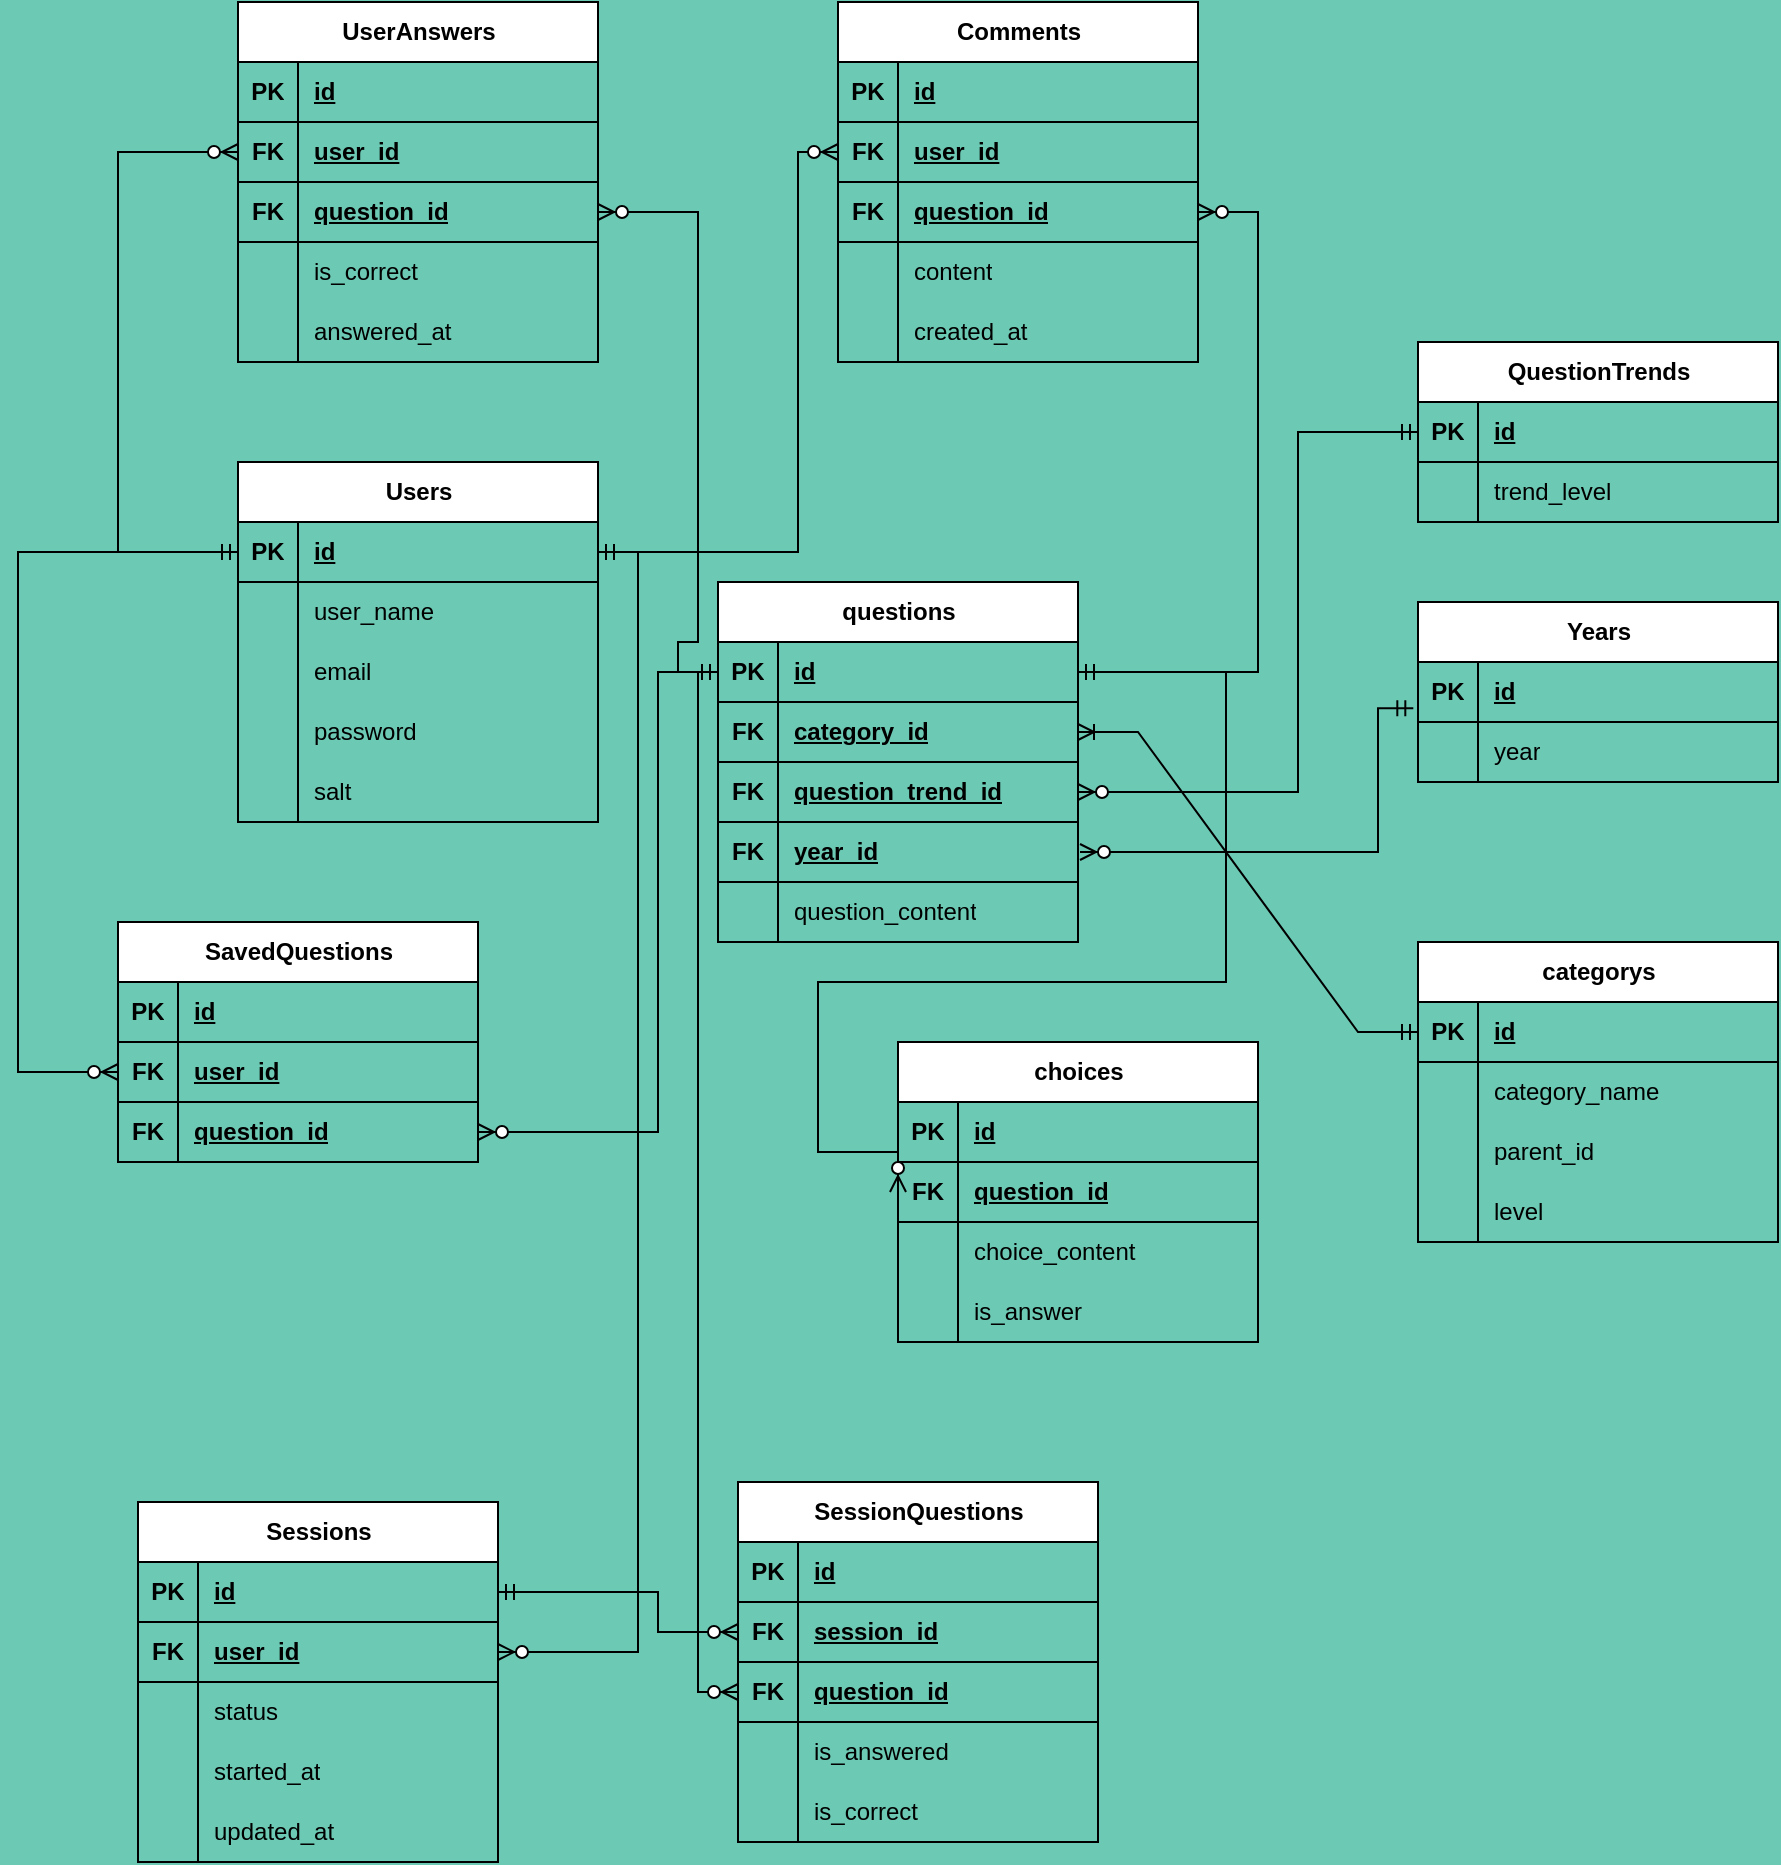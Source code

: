 <mxfile version="23.1.8" type="github">
  <diagram name="ページ1" id="_fQ1Ofpoiky4s86uEebD">
    <mxGraphModel dx="2417" dy="2179" grid="0" gridSize="10" guides="1" tooltips="1" connect="1" arrows="1" fold="1" page="1" pageScale="1" pageWidth="827" pageHeight="1169" background="#6CC9B4" math="0" shadow="0">
      <root>
        <mxCell id="0" />
        <mxCell id="1" parent="0" />
        <mxCell id="2i0jD21uUAfXRoLT11c_-42" value="Users" style="shape=table;startSize=30;container=1;collapsible=1;childLayout=tableLayout;fixedRows=1;rowLines=0;fontStyle=1;align=center;resizeLast=1;html=1;" parent="1" vertex="1">
          <mxGeometry x="-80" y="-200" width="180" height="180" as="geometry" />
        </mxCell>
        <mxCell id="2i0jD21uUAfXRoLT11c_-43" value="" style="shape=tableRow;horizontal=0;startSize=0;swimlaneHead=0;swimlaneBody=0;fillColor=none;collapsible=0;dropTarget=0;points=[[0,0.5],[1,0.5]];portConstraint=eastwest;top=0;left=0;right=0;bottom=1;" parent="2i0jD21uUAfXRoLT11c_-42" vertex="1">
          <mxGeometry y="30" width="180" height="30" as="geometry" />
        </mxCell>
        <mxCell id="2i0jD21uUAfXRoLT11c_-44" value="PK" style="shape=partialRectangle;connectable=0;fillColor=none;top=0;left=0;bottom=0;right=0;fontStyle=1;overflow=hidden;whiteSpace=wrap;html=1;" parent="2i0jD21uUAfXRoLT11c_-43" vertex="1">
          <mxGeometry width="30" height="30" as="geometry">
            <mxRectangle width="30" height="30" as="alternateBounds" />
          </mxGeometry>
        </mxCell>
        <mxCell id="2i0jD21uUAfXRoLT11c_-45" value="id" style="shape=partialRectangle;connectable=0;fillColor=none;top=0;left=0;bottom=0;right=0;align=left;spacingLeft=6;fontStyle=5;overflow=hidden;whiteSpace=wrap;html=1;" parent="2i0jD21uUAfXRoLT11c_-43" vertex="1">
          <mxGeometry x="30" width="150" height="30" as="geometry">
            <mxRectangle width="150" height="30" as="alternateBounds" />
          </mxGeometry>
        </mxCell>
        <mxCell id="2i0jD21uUAfXRoLT11c_-46" value="" style="shape=tableRow;horizontal=0;startSize=0;swimlaneHead=0;swimlaneBody=0;fillColor=none;collapsible=0;dropTarget=0;points=[[0,0.5],[1,0.5]];portConstraint=eastwest;top=0;left=0;right=0;bottom=0;" parent="2i0jD21uUAfXRoLT11c_-42" vertex="1">
          <mxGeometry y="60" width="180" height="30" as="geometry" />
        </mxCell>
        <mxCell id="2i0jD21uUAfXRoLT11c_-47" value="" style="shape=partialRectangle;connectable=0;fillColor=none;top=0;left=0;bottom=0;right=0;editable=1;overflow=hidden;whiteSpace=wrap;html=1;" parent="2i0jD21uUAfXRoLT11c_-46" vertex="1">
          <mxGeometry width="30" height="30" as="geometry">
            <mxRectangle width="30" height="30" as="alternateBounds" />
          </mxGeometry>
        </mxCell>
        <mxCell id="2i0jD21uUAfXRoLT11c_-48" value="user_name" style="shape=partialRectangle;connectable=0;fillColor=none;top=0;left=0;bottom=0;right=0;align=left;spacingLeft=6;overflow=hidden;whiteSpace=wrap;html=1;" parent="2i0jD21uUAfXRoLT11c_-46" vertex="1">
          <mxGeometry x="30" width="150" height="30" as="geometry">
            <mxRectangle width="150" height="30" as="alternateBounds" />
          </mxGeometry>
        </mxCell>
        <mxCell id="2i0jD21uUAfXRoLT11c_-49" value="" style="shape=tableRow;horizontal=0;startSize=0;swimlaneHead=0;swimlaneBody=0;fillColor=none;collapsible=0;dropTarget=0;points=[[0,0.5],[1,0.5]];portConstraint=eastwest;top=0;left=0;right=0;bottom=0;" parent="2i0jD21uUAfXRoLT11c_-42" vertex="1">
          <mxGeometry y="90" width="180" height="30" as="geometry" />
        </mxCell>
        <mxCell id="2i0jD21uUAfXRoLT11c_-50" value="" style="shape=partialRectangle;connectable=0;fillColor=none;top=0;left=0;bottom=0;right=0;editable=1;overflow=hidden;whiteSpace=wrap;html=1;" parent="2i0jD21uUAfXRoLT11c_-49" vertex="1">
          <mxGeometry width="30" height="30" as="geometry">
            <mxRectangle width="30" height="30" as="alternateBounds" />
          </mxGeometry>
        </mxCell>
        <mxCell id="2i0jD21uUAfXRoLT11c_-51" value="email" style="shape=partialRectangle;connectable=0;fillColor=none;top=0;left=0;bottom=0;right=0;align=left;spacingLeft=6;overflow=hidden;whiteSpace=wrap;html=1;" parent="2i0jD21uUAfXRoLT11c_-49" vertex="1">
          <mxGeometry x="30" width="150" height="30" as="geometry">
            <mxRectangle width="150" height="30" as="alternateBounds" />
          </mxGeometry>
        </mxCell>
        <mxCell id="2i0jD21uUAfXRoLT11c_-52" value="" style="shape=tableRow;horizontal=0;startSize=0;swimlaneHead=0;swimlaneBody=0;fillColor=none;collapsible=0;dropTarget=0;points=[[0,0.5],[1,0.5]];portConstraint=eastwest;top=0;left=0;right=0;bottom=0;" parent="2i0jD21uUAfXRoLT11c_-42" vertex="1">
          <mxGeometry y="120" width="180" height="30" as="geometry" />
        </mxCell>
        <mxCell id="2i0jD21uUAfXRoLT11c_-53" value="" style="shape=partialRectangle;connectable=0;fillColor=none;top=0;left=0;bottom=0;right=0;editable=1;overflow=hidden;whiteSpace=wrap;html=1;" parent="2i0jD21uUAfXRoLT11c_-52" vertex="1">
          <mxGeometry width="30" height="30" as="geometry">
            <mxRectangle width="30" height="30" as="alternateBounds" />
          </mxGeometry>
        </mxCell>
        <mxCell id="2i0jD21uUAfXRoLT11c_-54" value="password" style="shape=partialRectangle;connectable=0;fillColor=none;top=0;left=0;bottom=0;right=0;align=left;spacingLeft=6;overflow=hidden;whiteSpace=wrap;html=1;" parent="2i0jD21uUAfXRoLT11c_-52" vertex="1">
          <mxGeometry x="30" width="150" height="30" as="geometry">
            <mxRectangle width="150" height="30" as="alternateBounds" />
          </mxGeometry>
        </mxCell>
        <mxCell id="2i0jD21uUAfXRoLT11c_-55" value="" style="shape=tableRow;horizontal=0;startSize=0;swimlaneHead=0;swimlaneBody=0;fillColor=none;collapsible=0;dropTarget=0;points=[[0,0.5],[1,0.5]];portConstraint=eastwest;top=0;left=0;right=0;bottom=0;" parent="2i0jD21uUAfXRoLT11c_-42" vertex="1">
          <mxGeometry y="150" width="180" height="30" as="geometry" />
        </mxCell>
        <mxCell id="2i0jD21uUAfXRoLT11c_-56" value="" style="shape=partialRectangle;connectable=0;fillColor=none;top=0;left=0;bottom=0;right=0;editable=1;overflow=hidden;whiteSpace=wrap;html=1;" parent="2i0jD21uUAfXRoLT11c_-55" vertex="1">
          <mxGeometry width="30" height="30" as="geometry">
            <mxRectangle width="30" height="30" as="alternateBounds" />
          </mxGeometry>
        </mxCell>
        <mxCell id="2i0jD21uUAfXRoLT11c_-57" value="salt" style="shape=partialRectangle;connectable=0;fillColor=none;top=0;left=0;bottom=0;right=0;align=left;spacingLeft=6;overflow=hidden;whiteSpace=wrap;html=1;" parent="2i0jD21uUAfXRoLT11c_-55" vertex="1">
          <mxGeometry x="30" width="150" height="30" as="geometry">
            <mxRectangle width="150" height="30" as="alternateBounds" />
          </mxGeometry>
        </mxCell>
        <mxCell id="2i0jD21uUAfXRoLT11c_-58" value="questions" style="shape=table;startSize=30;container=1;collapsible=1;childLayout=tableLayout;fixedRows=1;rowLines=0;fontStyle=1;align=center;resizeLast=1;html=1;" parent="1" vertex="1">
          <mxGeometry x="160" y="-140" width="180" height="180" as="geometry">
            <mxRectangle x="190" y="-130" width="100" height="30" as="alternateBounds" />
          </mxGeometry>
        </mxCell>
        <mxCell id="2i0jD21uUAfXRoLT11c_-59" value="" style="shape=tableRow;horizontal=0;startSize=0;swimlaneHead=0;swimlaneBody=0;fillColor=none;collapsible=0;dropTarget=0;points=[[0,0.5],[1,0.5]];portConstraint=eastwest;top=0;left=0;right=0;bottom=1;" parent="2i0jD21uUAfXRoLT11c_-58" vertex="1">
          <mxGeometry y="30" width="180" height="30" as="geometry" />
        </mxCell>
        <mxCell id="2i0jD21uUAfXRoLT11c_-60" value="PK" style="shape=partialRectangle;connectable=0;fillColor=none;top=0;left=0;bottom=0;right=0;fontStyle=1;overflow=hidden;whiteSpace=wrap;html=1;" parent="2i0jD21uUAfXRoLT11c_-59" vertex="1">
          <mxGeometry width="30" height="30" as="geometry">
            <mxRectangle width="30" height="30" as="alternateBounds" />
          </mxGeometry>
        </mxCell>
        <mxCell id="2i0jD21uUAfXRoLT11c_-61" value="id" style="shape=partialRectangle;connectable=0;fillColor=none;top=0;left=0;bottom=0;right=0;align=left;spacingLeft=6;fontStyle=5;overflow=hidden;whiteSpace=wrap;html=1;" parent="2i0jD21uUAfXRoLT11c_-59" vertex="1">
          <mxGeometry x="30" width="150" height="30" as="geometry">
            <mxRectangle width="150" height="30" as="alternateBounds" />
          </mxGeometry>
        </mxCell>
        <mxCell id="2i0jD21uUAfXRoLT11c_-71" value="" style="shape=tableRow;horizontal=0;startSize=0;swimlaneHead=0;swimlaneBody=0;fillColor=none;collapsible=0;dropTarget=0;points=[[0,0.5],[1,0.5]];portConstraint=eastwest;top=0;left=0;right=0;bottom=1;" parent="2i0jD21uUAfXRoLT11c_-58" vertex="1">
          <mxGeometry y="60" width="180" height="30" as="geometry" />
        </mxCell>
        <mxCell id="2i0jD21uUAfXRoLT11c_-72" value="FK" style="shape=partialRectangle;connectable=0;fillColor=none;top=0;left=0;bottom=0;right=0;fontStyle=1;overflow=hidden;whiteSpace=wrap;html=1;" parent="2i0jD21uUAfXRoLT11c_-71" vertex="1">
          <mxGeometry width="30" height="30" as="geometry">
            <mxRectangle width="30" height="30" as="alternateBounds" />
          </mxGeometry>
        </mxCell>
        <mxCell id="2i0jD21uUAfXRoLT11c_-73" value="category_id" style="shape=partialRectangle;connectable=0;fillColor=none;top=0;left=0;bottom=0;right=0;align=left;spacingLeft=6;fontStyle=5;overflow=hidden;whiteSpace=wrap;html=1;" parent="2i0jD21uUAfXRoLT11c_-71" vertex="1">
          <mxGeometry x="30" width="150" height="30" as="geometry">
            <mxRectangle width="150" height="30" as="alternateBounds" />
          </mxGeometry>
        </mxCell>
        <mxCell id="2i0jD21uUAfXRoLT11c_-238" value="" style="shape=tableRow;horizontal=0;startSize=0;swimlaneHead=0;swimlaneBody=0;fillColor=none;collapsible=0;dropTarget=0;points=[[0,0.5],[1,0.5]];portConstraint=eastwest;top=0;left=0;right=0;bottom=1;" parent="2i0jD21uUAfXRoLT11c_-58" vertex="1">
          <mxGeometry y="90" width="180" height="30" as="geometry" />
        </mxCell>
        <mxCell id="2i0jD21uUAfXRoLT11c_-239" value="FK" style="shape=partialRectangle;connectable=0;fillColor=none;top=0;left=0;bottom=0;right=0;fontStyle=1;overflow=hidden;whiteSpace=wrap;html=1;" parent="2i0jD21uUAfXRoLT11c_-238" vertex="1">
          <mxGeometry width="30" height="30" as="geometry">
            <mxRectangle width="30" height="30" as="alternateBounds" />
          </mxGeometry>
        </mxCell>
        <mxCell id="2i0jD21uUAfXRoLT11c_-240" value="question_trend_id" style="shape=partialRectangle;connectable=0;fillColor=none;top=0;left=0;bottom=0;right=0;align=left;spacingLeft=6;fontStyle=5;overflow=hidden;whiteSpace=wrap;html=1;" parent="2i0jD21uUAfXRoLT11c_-238" vertex="1">
          <mxGeometry x="30" width="150" height="30" as="geometry">
            <mxRectangle width="150" height="30" as="alternateBounds" />
          </mxGeometry>
        </mxCell>
        <mxCell id="2i0jD21uUAfXRoLT11c_-248" value="" style="shape=tableRow;horizontal=0;startSize=0;swimlaneHead=0;swimlaneBody=0;fillColor=none;collapsible=0;dropTarget=0;points=[[0,0.5],[1,0.5]];portConstraint=eastwest;top=0;left=0;right=0;bottom=1;" parent="2i0jD21uUAfXRoLT11c_-58" vertex="1">
          <mxGeometry y="120" width="180" height="30" as="geometry" />
        </mxCell>
        <mxCell id="2i0jD21uUAfXRoLT11c_-249" value="FK" style="shape=partialRectangle;connectable=0;fillColor=none;top=0;left=0;bottom=0;right=0;fontStyle=1;overflow=hidden;whiteSpace=wrap;html=1;" parent="2i0jD21uUAfXRoLT11c_-248" vertex="1">
          <mxGeometry width="30" height="30" as="geometry">
            <mxRectangle width="30" height="30" as="alternateBounds" />
          </mxGeometry>
        </mxCell>
        <mxCell id="2i0jD21uUAfXRoLT11c_-250" value="year_id" style="shape=partialRectangle;connectable=0;fillColor=none;top=0;left=0;bottom=0;right=0;align=left;spacingLeft=6;fontStyle=5;overflow=hidden;whiteSpace=wrap;html=1;" parent="2i0jD21uUAfXRoLT11c_-248" vertex="1">
          <mxGeometry x="30" width="150" height="30" as="geometry">
            <mxRectangle width="150" height="30" as="alternateBounds" />
          </mxGeometry>
        </mxCell>
        <mxCell id="2i0jD21uUAfXRoLT11c_-62" value="" style="shape=tableRow;horizontal=0;startSize=0;swimlaneHead=0;swimlaneBody=0;fillColor=none;collapsible=0;dropTarget=0;points=[[0,0.5],[1,0.5]];portConstraint=eastwest;top=0;left=0;right=0;bottom=0;" parent="2i0jD21uUAfXRoLT11c_-58" vertex="1">
          <mxGeometry y="150" width="180" height="30" as="geometry" />
        </mxCell>
        <mxCell id="2i0jD21uUAfXRoLT11c_-63" value="" style="shape=partialRectangle;connectable=0;fillColor=none;top=0;left=0;bottom=0;right=0;editable=1;overflow=hidden;whiteSpace=wrap;html=1;" parent="2i0jD21uUAfXRoLT11c_-62" vertex="1">
          <mxGeometry width="30" height="30" as="geometry">
            <mxRectangle width="30" height="30" as="alternateBounds" />
          </mxGeometry>
        </mxCell>
        <mxCell id="2i0jD21uUAfXRoLT11c_-64" value="question_content" style="shape=partialRectangle;connectable=0;fillColor=none;top=0;left=0;bottom=0;right=0;align=left;spacingLeft=6;overflow=hidden;whiteSpace=wrap;html=1;" parent="2i0jD21uUAfXRoLT11c_-62" vertex="1">
          <mxGeometry x="30" width="150" height="30" as="geometry">
            <mxRectangle width="150" height="30" as="alternateBounds" />
          </mxGeometry>
        </mxCell>
        <mxCell id="2i0jD21uUAfXRoLT11c_-103" value="choices" style="shape=table;startSize=30;container=1;collapsible=1;childLayout=tableLayout;fixedRows=1;rowLines=0;fontStyle=1;align=center;resizeLast=1;html=1;" parent="1" vertex="1">
          <mxGeometry x="250" y="90" width="180" height="150" as="geometry">
            <mxRectangle x="190" y="-130" width="100" height="30" as="alternateBounds" />
          </mxGeometry>
        </mxCell>
        <mxCell id="2i0jD21uUAfXRoLT11c_-104" value="" style="shape=tableRow;horizontal=0;startSize=0;swimlaneHead=0;swimlaneBody=0;fillColor=none;collapsible=0;dropTarget=0;points=[[0,0.5],[1,0.5]];portConstraint=eastwest;top=0;left=0;right=0;bottom=1;" parent="2i0jD21uUAfXRoLT11c_-103" vertex="1">
          <mxGeometry y="30" width="180" height="30" as="geometry" />
        </mxCell>
        <mxCell id="2i0jD21uUAfXRoLT11c_-105" value="PK" style="shape=partialRectangle;connectable=0;fillColor=none;top=0;left=0;bottom=0;right=0;fontStyle=1;overflow=hidden;whiteSpace=wrap;html=1;" parent="2i0jD21uUAfXRoLT11c_-104" vertex="1">
          <mxGeometry width="30" height="30" as="geometry">
            <mxRectangle width="30" height="30" as="alternateBounds" />
          </mxGeometry>
        </mxCell>
        <mxCell id="2i0jD21uUAfXRoLT11c_-106" value="id" style="shape=partialRectangle;connectable=0;fillColor=none;top=0;left=0;bottom=0;right=0;align=left;spacingLeft=6;fontStyle=5;overflow=hidden;whiteSpace=wrap;html=1;" parent="2i0jD21uUAfXRoLT11c_-104" vertex="1">
          <mxGeometry x="30" width="150" height="30" as="geometry">
            <mxRectangle width="150" height="30" as="alternateBounds" />
          </mxGeometry>
        </mxCell>
        <mxCell id="2i0jD21uUAfXRoLT11c_-107" value="" style="shape=tableRow;horizontal=0;startSize=0;swimlaneHead=0;swimlaneBody=0;fillColor=none;collapsible=0;dropTarget=0;points=[[0,0.5],[1,0.5]];portConstraint=eastwest;top=0;left=0;right=0;bottom=1;" parent="2i0jD21uUAfXRoLT11c_-103" vertex="1">
          <mxGeometry y="60" width="180" height="30" as="geometry" />
        </mxCell>
        <mxCell id="2i0jD21uUAfXRoLT11c_-108" value="FK" style="shape=partialRectangle;connectable=0;fillColor=none;top=0;left=0;bottom=0;right=0;fontStyle=1;overflow=hidden;whiteSpace=wrap;html=1;" parent="2i0jD21uUAfXRoLT11c_-107" vertex="1">
          <mxGeometry width="30" height="30" as="geometry">
            <mxRectangle width="30" height="30" as="alternateBounds" />
          </mxGeometry>
        </mxCell>
        <mxCell id="2i0jD21uUAfXRoLT11c_-109" value="question_id" style="shape=partialRectangle;connectable=0;fillColor=none;top=0;left=0;bottom=0;right=0;align=left;spacingLeft=6;fontStyle=5;overflow=hidden;whiteSpace=wrap;html=1;" parent="2i0jD21uUAfXRoLT11c_-107" vertex="1">
          <mxGeometry x="30" width="150" height="30" as="geometry">
            <mxRectangle width="150" height="30" as="alternateBounds" />
          </mxGeometry>
        </mxCell>
        <mxCell id="2i0jD21uUAfXRoLT11c_-110" value="" style="shape=tableRow;horizontal=0;startSize=0;swimlaneHead=0;swimlaneBody=0;fillColor=none;collapsible=0;dropTarget=0;points=[[0,0.5],[1,0.5]];portConstraint=eastwest;top=0;left=0;right=0;bottom=0;" parent="2i0jD21uUAfXRoLT11c_-103" vertex="1">
          <mxGeometry y="90" width="180" height="30" as="geometry" />
        </mxCell>
        <mxCell id="2i0jD21uUAfXRoLT11c_-111" value="" style="shape=partialRectangle;connectable=0;fillColor=none;top=0;left=0;bottom=0;right=0;editable=1;overflow=hidden;whiteSpace=wrap;html=1;" parent="2i0jD21uUAfXRoLT11c_-110" vertex="1">
          <mxGeometry width="30" height="30" as="geometry">
            <mxRectangle width="30" height="30" as="alternateBounds" />
          </mxGeometry>
        </mxCell>
        <mxCell id="2i0jD21uUAfXRoLT11c_-112" value="choice_content" style="shape=partialRectangle;connectable=0;fillColor=none;top=0;left=0;bottom=0;right=0;align=left;spacingLeft=6;overflow=hidden;whiteSpace=wrap;html=1;" parent="2i0jD21uUAfXRoLT11c_-110" vertex="1">
          <mxGeometry x="30" width="150" height="30" as="geometry">
            <mxRectangle width="150" height="30" as="alternateBounds" />
          </mxGeometry>
        </mxCell>
        <mxCell id="2i0jD21uUAfXRoLT11c_-113" value="" style="shape=tableRow;horizontal=0;startSize=0;swimlaneHead=0;swimlaneBody=0;fillColor=none;collapsible=0;dropTarget=0;points=[[0,0.5],[1,0.5]];portConstraint=eastwest;top=0;left=0;right=0;bottom=0;" parent="2i0jD21uUAfXRoLT11c_-103" vertex="1">
          <mxGeometry y="120" width="180" height="30" as="geometry" />
        </mxCell>
        <mxCell id="2i0jD21uUAfXRoLT11c_-114" value="" style="shape=partialRectangle;connectable=0;fillColor=none;top=0;left=0;bottom=0;right=0;editable=1;overflow=hidden;whiteSpace=wrap;html=1;" parent="2i0jD21uUAfXRoLT11c_-113" vertex="1">
          <mxGeometry width="30" height="30" as="geometry">
            <mxRectangle width="30" height="30" as="alternateBounds" />
          </mxGeometry>
        </mxCell>
        <mxCell id="2i0jD21uUAfXRoLT11c_-115" value="is_answer" style="shape=partialRectangle;connectable=0;fillColor=none;top=0;left=0;bottom=0;right=0;align=left;spacingLeft=6;overflow=hidden;whiteSpace=wrap;html=1;" parent="2i0jD21uUAfXRoLT11c_-113" vertex="1">
          <mxGeometry x="30" width="150" height="30" as="geometry">
            <mxRectangle width="150" height="30" as="alternateBounds" />
          </mxGeometry>
        </mxCell>
        <mxCell id="2i0jD21uUAfXRoLT11c_-116" value="categorys" style="shape=table;startSize=30;container=1;collapsible=1;childLayout=tableLayout;fixedRows=1;rowLines=0;fontStyle=1;align=center;resizeLast=1;html=1;" parent="1" vertex="1">
          <mxGeometry x="510" y="40" width="180" height="150" as="geometry" />
        </mxCell>
        <mxCell id="2i0jD21uUAfXRoLT11c_-117" value="" style="shape=tableRow;horizontal=0;startSize=0;swimlaneHead=0;swimlaneBody=0;fillColor=none;collapsible=0;dropTarget=0;points=[[0,0.5],[1,0.5]];portConstraint=eastwest;top=0;left=0;right=0;bottom=1;" parent="2i0jD21uUAfXRoLT11c_-116" vertex="1">
          <mxGeometry y="30" width="180" height="30" as="geometry" />
        </mxCell>
        <mxCell id="2i0jD21uUAfXRoLT11c_-118" value="PK" style="shape=partialRectangle;connectable=0;fillColor=none;top=0;left=0;bottom=0;right=0;fontStyle=1;overflow=hidden;whiteSpace=wrap;html=1;" parent="2i0jD21uUAfXRoLT11c_-117" vertex="1">
          <mxGeometry width="30" height="30" as="geometry">
            <mxRectangle width="30" height="30" as="alternateBounds" />
          </mxGeometry>
        </mxCell>
        <mxCell id="2i0jD21uUAfXRoLT11c_-119" value="id" style="shape=partialRectangle;connectable=0;fillColor=none;top=0;left=0;bottom=0;right=0;align=left;spacingLeft=6;fontStyle=5;overflow=hidden;whiteSpace=wrap;html=1;" parent="2i0jD21uUAfXRoLT11c_-117" vertex="1">
          <mxGeometry x="30" width="150" height="30" as="geometry">
            <mxRectangle width="150" height="30" as="alternateBounds" />
          </mxGeometry>
        </mxCell>
        <mxCell id="2i0jD21uUAfXRoLT11c_-120" value="" style="shape=tableRow;horizontal=0;startSize=0;swimlaneHead=0;swimlaneBody=0;fillColor=none;collapsible=0;dropTarget=0;points=[[0,0.5],[1,0.5]];portConstraint=eastwest;top=0;left=0;right=0;bottom=0;" parent="2i0jD21uUAfXRoLT11c_-116" vertex="1">
          <mxGeometry y="60" width="180" height="30" as="geometry" />
        </mxCell>
        <mxCell id="2i0jD21uUAfXRoLT11c_-121" value="" style="shape=partialRectangle;connectable=0;fillColor=none;top=0;left=0;bottom=0;right=0;editable=1;overflow=hidden;whiteSpace=wrap;html=1;" parent="2i0jD21uUAfXRoLT11c_-120" vertex="1">
          <mxGeometry width="30" height="30" as="geometry">
            <mxRectangle width="30" height="30" as="alternateBounds" />
          </mxGeometry>
        </mxCell>
        <mxCell id="2i0jD21uUAfXRoLT11c_-122" value="category_name" style="shape=partialRectangle;connectable=0;fillColor=none;top=0;left=0;bottom=0;right=0;align=left;spacingLeft=6;overflow=hidden;whiteSpace=wrap;html=1;" parent="2i0jD21uUAfXRoLT11c_-120" vertex="1">
          <mxGeometry x="30" width="150" height="30" as="geometry">
            <mxRectangle width="150" height="30" as="alternateBounds" />
          </mxGeometry>
        </mxCell>
        <mxCell id="2i0jD21uUAfXRoLT11c_-123" value="" style="shape=tableRow;horizontal=0;startSize=0;swimlaneHead=0;swimlaneBody=0;fillColor=none;collapsible=0;dropTarget=0;points=[[0,0.5],[1,0.5]];portConstraint=eastwest;top=0;left=0;right=0;bottom=0;" parent="2i0jD21uUAfXRoLT11c_-116" vertex="1">
          <mxGeometry y="90" width="180" height="30" as="geometry" />
        </mxCell>
        <mxCell id="2i0jD21uUAfXRoLT11c_-124" value="" style="shape=partialRectangle;connectable=0;fillColor=none;top=0;left=0;bottom=0;right=0;editable=1;overflow=hidden;whiteSpace=wrap;html=1;" parent="2i0jD21uUAfXRoLT11c_-123" vertex="1">
          <mxGeometry width="30" height="30" as="geometry">
            <mxRectangle width="30" height="30" as="alternateBounds" />
          </mxGeometry>
        </mxCell>
        <mxCell id="2i0jD21uUAfXRoLT11c_-125" value="parent_id" style="shape=partialRectangle;connectable=0;fillColor=none;top=0;left=0;bottom=0;right=0;align=left;spacingLeft=6;overflow=hidden;whiteSpace=wrap;html=1;" parent="2i0jD21uUAfXRoLT11c_-123" vertex="1">
          <mxGeometry x="30" width="150" height="30" as="geometry">
            <mxRectangle width="150" height="30" as="alternateBounds" />
          </mxGeometry>
        </mxCell>
        <mxCell id="2i0jD21uUAfXRoLT11c_-126" value="" style="shape=tableRow;horizontal=0;startSize=0;swimlaneHead=0;swimlaneBody=0;fillColor=none;collapsible=0;dropTarget=0;points=[[0,0.5],[1,0.5]];portConstraint=eastwest;top=0;left=0;right=0;bottom=0;" parent="2i0jD21uUAfXRoLT11c_-116" vertex="1">
          <mxGeometry y="120" width="180" height="30" as="geometry" />
        </mxCell>
        <mxCell id="2i0jD21uUAfXRoLT11c_-127" value="" style="shape=partialRectangle;connectable=0;fillColor=none;top=0;left=0;bottom=0;right=0;editable=1;overflow=hidden;whiteSpace=wrap;html=1;" parent="2i0jD21uUAfXRoLT11c_-126" vertex="1">
          <mxGeometry width="30" height="30" as="geometry">
            <mxRectangle width="30" height="30" as="alternateBounds" />
          </mxGeometry>
        </mxCell>
        <mxCell id="2i0jD21uUAfXRoLT11c_-128" value="level" style="shape=partialRectangle;connectable=0;fillColor=none;top=0;left=0;bottom=0;right=0;align=left;spacingLeft=6;overflow=hidden;whiteSpace=wrap;html=1;" parent="2i0jD21uUAfXRoLT11c_-126" vertex="1">
          <mxGeometry x="30" width="150" height="30" as="geometry">
            <mxRectangle width="150" height="30" as="alternateBounds" />
          </mxGeometry>
        </mxCell>
        <mxCell id="2i0jD21uUAfXRoLT11c_-132" value="UserAnswers" style="shape=table;startSize=30;container=1;collapsible=1;childLayout=tableLayout;fixedRows=1;rowLines=0;fontStyle=1;align=center;resizeLast=1;html=1;" parent="1" vertex="1">
          <mxGeometry x="-80" y="-430" width="180" height="180" as="geometry">
            <mxRectangle x="190" y="-130" width="100" height="30" as="alternateBounds" />
          </mxGeometry>
        </mxCell>
        <mxCell id="2i0jD21uUAfXRoLT11c_-133" value="" style="shape=tableRow;horizontal=0;startSize=0;swimlaneHead=0;swimlaneBody=0;fillColor=none;collapsible=0;dropTarget=0;points=[[0,0.5],[1,0.5]];portConstraint=eastwest;top=0;left=0;right=0;bottom=1;" parent="2i0jD21uUAfXRoLT11c_-132" vertex="1">
          <mxGeometry y="30" width="180" height="30" as="geometry" />
        </mxCell>
        <mxCell id="2i0jD21uUAfXRoLT11c_-134" value="PK" style="shape=partialRectangle;connectable=0;fillColor=none;top=0;left=0;bottom=0;right=0;fontStyle=1;overflow=hidden;whiteSpace=wrap;html=1;" parent="2i0jD21uUAfXRoLT11c_-133" vertex="1">
          <mxGeometry width="30" height="30" as="geometry">
            <mxRectangle width="30" height="30" as="alternateBounds" />
          </mxGeometry>
        </mxCell>
        <mxCell id="2i0jD21uUAfXRoLT11c_-135" value="id" style="shape=partialRectangle;connectable=0;fillColor=none;top=0;left=0;bottom=0;right=0;align=left;spacingLeft=6;fontStyle=5;overflow=hidden;whiteSpace=wrap;html=1;" parent="2i0jD21uUAfXRoLT11c_-133" vertex="1">
          <mxGeometry x="30" width="150" height="30" as="geometry">
            <mxRectangle width="150" height="30" as="alternateBounds" />
          </mxGeometry>
        </mxCell>
        <mxCell id="2i0jD21uUAfXRoLT11c_-136" value="" style="shape=tableRow;horizontal=0;startSize=0;swimlaneHead=0;swimlaneBody=0;fillColor=none;collapsible=0;dropTarget=0;points=[[0,0.5],[1,0.5]];portConstraint=eastwest;top=0;left=0;right=0;bottom=1;" parent="2i0jD21uUAfXRoLT11c_-132" vertex="1">
          <mxGeometry y="60" width="180" height="30" as="geometry" />
        </mxCell>
        <mxCell id="2i0jD21uUAfXRoLT11c_-137" value="FK" style="shape=partialRectangle;connectable=0;fillColor=none;top=0;left=0;bottom=0;right=0;fontStyle=1;overflow=hidden;whiteSpace=wrap;html=1;" parent="2i0jD21uUAfXRoLT11c_-136" vertex="1">
          <mxGeometry width="30" height="30" as="geometry">
            <mxRectangle width="30" height="30" as="alternateBounds" />
          </mxGeometry>
        </mxCell>
        <mxCell id="2i0jD21uUAfXRoLT11c_-138" value="user_id" style="shape=partialRectangle;connectable=0;fillColor=none;top=0;left=0;bottom=0;right=0;align=left;spacingLeft=6;fontStyle=5;overflow=hidden;whiteSpace=wrap;html=1;" parent="2i0jD21uUAfXRoLT11c_-136" vertex="1">
          <mxGeometry x="30" width="150" height="30" as="geometry">
            <mxRectangle width="150" height="30" as="alternateBounds" />
          </mxGeometry>
        </mxCell>
        <mxCell id="2i0jD21uUAfXRoLT11c_-142" value="" style="shape=tableRow;horizontal=0;startSize=0;swimlaneHead=0;swimlaneBody=0;fillColor=none;collapsible=0;dropTarget=0;points=[[0,0.5],[1,0.5]];portConstraint=eastwest;top=0;left=0;right=0;bottom=1;" parent="2i0jD21uUAfXRoLT11c_-132" vertex="1">
          <mxGeometry y="90" width="180" height="30" as="geometry" />
        </mxCell>
        <mxCell id="2i0jD21uUAfXRoLT11c_-143" value="FK" style="shape=partialRectangle;connectable=0;fillColor=none;top=0;left=0;bottom=0;right=0;fontStyle=1;overflow=hidden;whiteSpace=wrap;html=1;" parent="2i0jD21uUAfXRoLT11c_-142" vertex="1">
          <mxGeometry width="30" height="30" as="geometry">
            <mxRectangle width="30" height="30" as="alternateBounds" />
          </mxGeometry>
        </mxCell>
        <mxCell id="2i0jD21uUAfXRoLT11c_-144" value="question_id" style="shape=partialRectangle;connectable=0;fillColor=none;top=0;left=0;bottom=0;right=0;align=left;spacingLeft=6;fontStyle=5;overflow=hidden;whiteSpace=wrap;html=1;" parent="2i0jD21uUAfXRoLT11c_-142" vertex="1">
          <mxGeometry x="30" width="150" height="30" as="geometry">
            <mxRectangle width="150" height="30" as="alternateBounds" />
          </mxGeometry>
        </mxCell>
        <mxCell id="2i0jD21uUAfXRoLT11c_-139" value="" style="shape=tableRow;horizontal=0;startSize=0;swimlaneHead=0;swimlaneBody=0;fillColor=none;collapsible=0;dropTarget=0;points=[[0,0.5],[1,0.5]];portConstraint=eastwest;top=0;left=0;right=0;bottom=0;" parent="2i0jD21uUAfXRoLT11c_-132" vertex="1">
          <mxGeometry y="120" width="180" height="30" as="geometry" />
        </mxCell>
        <mxCell id="2i0jD21uUAfXRoLT11c_-140" value="" style="shape=partialRectangle;connectable=0;fillColor=none;top=0;left=0;bottom=0;right=0;editable=1;overflow=hidden;whiteSpace=wrap;html=1;" parent="2i0jD21uUAfXRoLT11c_-139" vertex="1">
          <mxGeometry width="30" height="30" as="geometry">
            <mxRectangle width="30" height="30" as="alternateBounds" />
          </mxGeometry>
        </mxCell>
        <mxCell id="2i0jD21uUAfXRoLT11c_-141" value="is_correct" style="shape=partialRectangle;connectable=0;fillColor=none;top=0;left=0;bottom=0;right=0;align=left;spacingLeft=6;overflow=hidden;whiteSpace=wrap;html=1;" parent="2i0jD21uUAfXRoLT11c_-139" vertex="1">
          <mxGeometry x="30" width="150" height="30" as="geometry">
            <mxRectangle width="150" height="30" as="alternateBounds" />
          </mxGeometry>
        </mxCell>
        <mxCell id="2i0jD21uUAfXRoLT11c_-145" value="" style="shape=tableRow;horizontal=0;startSize=0;swimlaneHead=0;swimlaneBody=0;fillColor=none;collapsible=0;dropTarget=0;points=[[0,0.5],[1,0.5]];portConstraint=eastwest;top=0;left=0;right=0;bottom=0;" parent="2i0jD21uUAfXRoLT11c_-132" vertex="1">
          <mxGeometry y="150" width="180" height="30" as="geometry" />
        </mxCell>
        <mxCell id="2i0jD21uUAfXRoLT11c_-146" value="" style="shape=partialRectangle;connectable=0;fillColor=none;top=0;left=0;bottom=0;right=0;editable=1;overflow=hidden;whiteSpace=wrap;html=1;" parent="2i0jD21uUAfXRoLT11c_-145" vertex="1">
          <mxGeometry width="30" height="30" as="geometry">
            <mxRectangle width="30" height="30" as="alternateBounds" />
          </mxGeometry>
        </mxCell>
        <mxCell id="2i0jD21uUAfXRoLT11c_-147" value="answered_at" style="shape=partialRectangle;connectable=0;fillColor=none;top=0;left=0;bottom=0;right=0;align=left;spacingLeft=6;overflow=hidden;whiteSpace=wrap;html=1;" parent="2i0jD21uUAfXRoLT11c_-145" vertex="1">
          <mxGeometry x="30" width="150" height="30" as="geometry">
            <mxRectangle width="150" height="30" as="alternateBounds" />
          </mxGeometry>
        </mxCell>
        <mxCell id="2i0jD21uUAfXRoLT11c_-151" value="SavedQuestions" style="shape=table;startSize=30;container=1;collapsible=1;childLayout=tableLayout;fixedRows=1;rowLines=0;fontStyle=1;align=center;resizeLast=1;html=1;" parent="1" vertex="1">
          <mxGeometry x="-140" y="30" width="180" height="120" as="geometry">
            <mxRectangle x="190" y="-130" width="100" height="30" as="alternateBounds" />
          </mxGeometry>
        </mxCell>
        <mxCell id="2i0jD21uUAfXRoLT11c_-152" value="" style="shape=tableRow;horizontal=0;startSize=0;swimlaneHead=0;swimlaneBody=0;fillColor=none;collapsible=0;dropTarget=0;points=[[0,0.5],[1,0.5]];portConstraint=eastwest;top=0;left=0;right=0;bottom=1;" parent="2i0jD21uUAfXRoLT11c_-151" vertex="1">
          <mxGeometry y="30" width="180" height="30" as="geometry" />
        </mxCell>
        <mxCell id="2i0jD21uUAfXRoLT11c_-153" value="PK" style="shape=partialRectangle;connectable=0;fillColor=none;top=0;left=0;bottom=0;right=0;fontStyle=1;overflow=hidden;whiteSpace=wrap;html=1;" parent="2i0jD21uUAfXRoLT11c_-152" vertex="1">
          <mxGeometry width="30" height="30" as="geometry">
            <mxRectangle width="30" height="30" as="alternateBounds" />
          </mxGeometry>
        </mxCell>
        <mxCell id="2i0jD21uUAfXRoLT11c_-154" value="id" style="shape=partialRectangle;connectable=0;fillColor=none;top=0;left=0;bottom=0;right=0;align=left;spacingLeft=6;fontStyle=5;overflow=hidden;whiteSpace=wrap;html=1;" parent="2i0jD21uUAfXRoLT11c_-152" vertex="1">
          <mxGeometry x="30" width="150" height="30" as="geometry">
            <mxRectangle width="150" height="30" as="alternateBounds" />
          </mxGeometry>
        </mxCell>
        <mxCell id="2i0jD21uUAfXRoLT11c_-155" value="" style="shape=tableRow;horizontal=0;startSize=0;swimlaneHead=0;swimlaneBody=0;fillColor=none;collapsible=0;dropTarget=0;points=[[0,0.5],[1,0.5]];portConstraint=eastwest;top=0;left=0;right=0;bottom=1;" parent="2i0jD21uUAfXRoLT11c_-151" vertex="1">
          <mxGeometry y="60" width="180" height="30" as="geometry" />
        </mxCell>
        <mxCell id="2i0jD21uUAfXRoLT11c_-156" value="FK" style="shape=partialRectangle;connectable=0;fillColor=none;top=0;left=0;bottom=0;right=0;fontStyle=1;overflow=hidden;whiteSpace=wrap;html=1;" parent="2i0jD21uUAfXRoLT11c_-155" vertex="1">
          <mxGeometry width="30" height="30" as="geometry">
            <mxRectangle width="30" height="30" as="alternateBounds" />
          </mxGeometry>
        </mxCell>
        <mxCell id="2i0jD21uUAfXRoLT11c_-157" value="user_id" style="shape=partialRectangle;connectable=0;fillColor=none;top=0;left=0;bottom=0;right=0;align=left;spacingLeft=6;fontStyle=5;overflow=hidden;whiteSpace=wrap;html=1;" parent="2i0jD21uUAfXRoLT11c_-155" vertex="1">
          <mxGeometry x="30" width="150" height="30" as="geometry">
            <mxRectangle width="150" height="30" as="alternateBounds" />
          </mxGeometry>
        </mxCell>
        <mxCell id="2i0jD21uUAfXRoLT11c_-158" value="" style="shape=tableRow;horizontal=0;startSize=0;swimlaneHead=0;swimlaneBody=0;fillColor=none;collapsible=0;dropTarget=0;points=[[0,0.5],[1,0.5]];portConstraint=eastwest;top=0;left=0;right=0;bottom=1;" parent="2i0jD21uUAfXRoLT11c_-151" vertex="1">
          <mxGeometry y="90" width="180" height="30" as="geometry" />
        </mxCell>
        <mxCell id="2i0jD21uUAfXRoLT11c_-159" value="FK" style="shape=partialRectangle;connectable=0;fillColor=none;top=0;left=0;bottom=0;right=0;fontStyle=1;overflow=hidden;whiteSpace=wrap;html=1;" parent="2i0jD21uUAfXRoLT11c_-158" vertex="1">
          <mxGeometry width="30" height="30" as="geometry">
            <mxRectangle width="30" height="30" as="alternateBounds" />
          </mxGeometry>
        </mxCell>
        <mxCell id="2i0jD21uUAfXRoLT11c_-160" value="question_id" style="shape=partialRectangle;connectable=0;fillColor=none;top=0;left=0;bottom=0;right=0;align=left;spacingLeft=6;fontStyle=5;overflow=hidden;whiteSpace=wrap;html=1;" parent="2i0jD21uUAfXRoLT11c_-158" vertex="1">
          <mxGeometry x="30" width="150" height="30" as="geometry">
            <mxRectangle width="150" height="30" as="alternateBounds" />
          </mxGeometry>
        </mxCell>
        <mxCell id="2i0jD21uUAfXRoLT11c_-167" value="Comments" style="shape=table;startSize=30;container=1;collapsible=1;childLayout=tableLayout;fixedRows=1;rowLines=0;fontStyle=1;align=center;resizeLast=1;html=1;" parent="1" vertex="1">
          <mxGeometry x="220" y="-430" width="180" height="180" as="geometry">
            <mxRectangle x="190" y="-130" width="100" height="30" as="alternateBounds" />
          </mxGeometry>
        </mxCell>
        <mxCell id="2i0jD21uUAfXRoLT11c_-168" value="" style="shape=tableRow;horizontal=0;startSize=0;swimlaneHead=0;swimlaneBody=0;fillColor=none;collapsible=0;dropTarget=0;points=[[0,0.5],[1,0.5]];portConstraint=eastwest;top=0;left=0;right=0;bottom=1;" parent="2i0jD21uUAfXRoLT11c_-167" vertex="1">
          <mxGeometry y="30" width="180" height="30" as="geometry" />
        </mxCell>
        <mxCell id="2i0jD21uUAfXRoLT11c_-169" value="PK" style="shape=partialRectangle;connectable=0;fillColor=none;top=0;left=0;bottom=0;right=0;fontStyle=1;overflow=hidden;whiteSpace=wrap;html=1;" parent="2i0jD21uUAfXRoLT11c_-168" vertex="1">
          <mxGeometry width="30" height="30" as="geometry">
            <mxRectangle width="30" height="30" as="alternateBounds" />
          </mxGeometry>
        </mxCell>
        <mxCell id="2i0jD21uUAfXRoLT11c_-170" value="id" style="shape=partialRectangle;connectable=0;fillColor=none;top=0;left=0;bottom=0;right=0;align=left;spacingLeft=6;fontStyle=5;overflow=hidden;whiteSpace=wrap;html=1;" parent="2i0jD21uUAfXRoLT11c_-168" vertex="1">
          <mxGeometry x="30" width="150" height="30" as="geometry">
            <mxRectangle width="150" height="30" as="alternateBounds" />
          </mxGeometry>
        </mxCell>
        <mxCell id="2i0jD21uUAfXRoLT11c_-171" value="" style="shape=tableRow;horizontal=0;startSize=0;swimlaneHead=0;swimlaneBody=0;fillColor=none;collapsible=0;dropTarget=0;points=[[0,0.5],[1,0.5]];portConstraint=eastwest;top=0;left=0;right=0;bottom=1;" parent="2i0jD21uUAfXRoLT11c_-167" vertex="1">
          <mxGeometry y="60" width="180" height="30" as="geometry" />
        </mxCell>
        <mxCell id="2i0jD21uUAfXRoLT11c_-172" value="FK" style="shape=partialRectangle;connectable=0;fillColor=none;top=0;left=0;bottom=0;right=0;fontStyle=1;overflow=hidden;whiteSpace=wrap;html=1;" parent="2i0jD21uUAfXRoLT11c_-171" vertex="1">
          <mxGeometry width="30" height="30" as="geometry">
            <mxRectangle width="30" height="30" as="alternateBounds" />
          </mxGeometry>
        </mxCell>
        <mxCell id="2i0jD21uUAfXRoLT11c_-173" value="user_id" style="shape=partialRectangle;connectable=0;fillColor=none;top=0;left=0;bottom=0;right=0;align=left;spacingLeft=6;fontStyle=5;overflow=hidden;whiteSpace=wrap;html=1;" parent="2i0jD21uUAfXRoLT11c_-171" vertex="1">
          <mxGeometry x="30" width="150" height="30" as="geometry">
            <mxRectangle width="150" height="30" as="alternateBounds" />
          </mxGeometry>
        </mxCell>
        <mxCell id="2i0jD21uUAfXRoLT11c_-174" value="" style="shape=tableRow;horizontal=0;startSize=0;swimlaneHead=0;swimlaneBody=0;fillColor=none;collapsible=0;dropTarget=0;points=[[0,0.5],[1,0.5]];portConstraint=eastwest;top=0;left=0;right=0;bottom=1;" parent="2i0jD21uUAfXRoLT11c_-167" vertex="1">
          <mxGeometry y="90" width="180" height="30" as="geometry" />
        </mxCell>
        <mxCell id="2i0jD21uUAfXRoLT11c_-175" value="FK" style="shape=partialRectangle;connectable=0;fillColor=none;top=0;left=0;bottom=0;right=0;fontStyle=1;overflow=hidden;whiteSpace=wrap;html=1;" parent="2i0jD21uUAfXRoLT11c_-174" vertex="1">
          <mxGeometry width="30" height="30" as="geometry">
            <mxRectangle width="30" height="30" as="alternateBounds" />
          </mxGeometry>
        </mxCell>
        <mxCell id="2i0jD21uUAfXRoLT11c_-176" value="question_id" style="shape=partialRectangle;connectable=0;fillColor=none;top=0;left=0;bottom=0;right=0;align=left;spacingLeft=6;fontStyle=5;overflow=hidden;whiteSpace=wrap;html=1;" parent="2i0jD21uUAfXRoLT11c_-174" vertex="1">
          <mxGeometry x="30" width="150" height="30" as="geometry">
            <mxRectangle width="150" height="30" as="alternateBounds" />
          </mxGeometry>
        </mxCell>
        <mxCell id="2i0jD21uUAfXRoLT11c_-177" value="" style="shape=tableRow;horizontal=0;startSize=0;swimlaneHead=0;swimlaneBody=0;fillColor=none;collapsible=0;dropTarget=0;points=[[0,0.5],[1,0.5]];portConstraint=eastwest;top=0;left=0;right=0;bottom=0;" parent="2i0jD21uUAfXRoLT11c_-167" vertex="1">
          <mxGeometry y="120" width="180" height="30" as="geometry" />
        </mxCell>
        <mxCell id="2i0jD21uUAfXRoLT11c_-178" value="" style="shape=partialRectangle;connectable=0;fillColor=none;top=0;left=0;bottom=0;right=0;editable=1;overflow=hidden;whiteSpace=wrap;html=1;" parent="2i0jD21uUAfXRoLT11c_-177" vertex="1">
          <mxGeometry width="30" height="30" as="geometry">
            <mxRectangle width="30" height="30" as="alternateBounds" />
          </mxGeometry>
        </mxCell>
        <mxCell id="2i0jD21uUAfXRoLT11c_-179" value="content" style="shape=partialRectangle;connectable=0;fillColor=none;top=0;left=0;bottom=0;right=0;align=left;spacingLeft=6;overflow=hidden;whiteSpace=wrap;html=1;" parent="2i0jD21uUAfXRoLT11c_-177" vertex="1">
          <mxGeometry x="30" width="150" height="30" as="geometry">
            <mxRectangle width="150" height="30" as="alternateBounds" />
          </mxGeometry>
        </mxCell>
        <mxCell id="2i0jD21uUAfXRoLT11c_-180" value="" style="shape=tableRow;horizontal=0;startSize=0;swimlaneHead=0;swimlaneBody=0;fillColor=none;collapsible=0;dropTarget=0;points=[[0,0.5],[1,0.5]];portConstraint=eastwest;top=0;left=0;right=0;bottom=0;" parent="2i0jD21uUAfXRoLT11c_-167" vertex="1">
          <mxGeometry y="150" width="180" height="30" as="geometry" />
        </mxCell>
        <mxCell id="2i0jD21uUAfXRoLT11c_-181" value="" style="shape=partialRectangle;connectable=0;fillColor=none;top=0;left=0;bottom=0;right=0;editable=1;overflow=hidden;whiteSpace=wrap;html=1;" parent="2i0jD21uUAfXRoLT11c_-180" vertex="1">
          <mxGeometry width="30" height="30" as="geometry">
            <mxRectangle width="30" height="30" as="alternateBounds" />
          </mxGeometry>
        </mxCell>
        <mxCell id="2i0jD21uUAfXRoLT11c_-182" value="created_at" style="shape=partialRectangle;connectable=0;fillColor=none;top=0;left=0;bottom=0;right=0;align=left;spacingLeft=6;overflow=hidden;whiteSpace=wrap;html=1;" parent="2i0jD21uUAfXRoLT11c_-180" vertex="1">
          <mxGeometry x="30" width="150" height="30" as="geometry">
            <mxRectangle width="150" height="30" as="alternateBounds" />
          </mxGeometry>
        </mxCell>
        <mxCell id="2i0jD21uUAfXRoLT11c_-187" value="" style="edgeStyle=orthogonalEdgeStyle;fontSize=12;html=1;endArrow=ERzeroToMany;startArrow=ERmandOne;rounded=0;elbow=vertical;exitX=0;exitY=0.5;exitDx=0;exitDy=0;entryX=0;entryY=0.5;entryDx=0;entryDy=0;" parent="1" source="2i0jD21uUAfXRoLT11c_-43" target="2i0jD21uUAfXRoLT11c_-136" edge="1">
          <mxGeometry width="100" height="100" relative="1" as="geometry">
            <mxPoint x="-190" y="-190" as="sourcePoint" />
            <mxPoint x="-100" y="-290" as="targetPoint" />
            <Array as="points">
              <mxPoint x="-140" y="-155" />
              <mxPoint x="-140" y="-355" />
            </Array>
          </mxGeometry>
        </mxCell>
        <mxCell id="2i0jD21uUAfXRoLT11c_-189" value="" style="edgeStyle=orthogonalEdgeStyle;fontSize=12;html=1;endArrow=ERzeroToMany;startArrow=ERmandOne;rounded=0;elbow=vertical;entryX=1;entryY=0.5;entryDx=0;entryDy=0;exitX=0;exitY=0.5;exitDx=0;exitDy=0;" parent="1" source="2i0jD21uUAfXRoLT11c_-59" target="2i0jD21uUAfXRoLT11c_-142" edge="1">
          <mxGeometry width="100" height="100" relative="1" as="geometry">
            <mxPoint x="180" y="-110" as="sourcePoint" />
            <mxPoint x="210" y="-310" as="targetPoint" />
            <Array as="points">
              <mxPoint x="140" y="-95" />
              <mxPoint x="140" y="-110" />
              <mxPoint x="150" y="-110" />
              <mxPoint x="150" y="-325" />
            </Array>
          </mxGeometry>
        </mxCell>
        <mxCell id="2i0jD21uUAfXRoLT11c_-190" value="" style="edgeStyle=orthogonalEdgeStyle;fontSize=12;html=1;endArrow=ERzeroToMany;startArrow=ERmandOne;rounded=0;elbow=vertical;exitX=0;exitY=0.5;exitDx=0;exitDy=0;entryX=0;entryY=0.5;entryDx=0;entryDy=0;" parent="1" source="2i0jD21uUAfXRoLT11c_-43" target="2i0jD21uUAfXRoLT11c_-155" edge="1">
          <mxGeometry width="100" height="100" relative="1" as="geometry">
            <mxPoint x="-160" y="-130" as="sourcePoint" />
            <mxPoint x="-160" y="-330" as="targetPoint" />
            <Array as="points">
              <mxPoint x="-190" y="-155" />
              <mxPoint x="-190" y="105" />
            </Array>
          </mxGeometry>
        </mxCell>
        <mxCell id="2i0jD21uUAfXRoLT11c_-191" value="" style="edgeStyle=orthogonalEdgeStyle;fontSize=12;html=1;endArrow=ERzeroToMany;startArrow=ERmandOne;rounded=0;elbow=vertical;exitX=0;exitY=0.5;exitDx=0;exitDy=0;entryX=1;entryY=0.5;entryDx=0;entryDy=0;" parent="1" source="2i0jD21uUAfXRoLT11c_-59" target="2i0jD21uUAfXRoLT11c_-158" edge="1">
          <mxGeometry width="100" height="100" relative="1" as="geometry">
            <mxPoint x="200" y="-150" as="sourcePoint" />
            <mxPoint x="200" y="-350" as="targetPoint" />
            <Array as="points">
              <mxPoint x="130" y="-95" />
              <mxPoint x="130" y="135" />
            </Array>
          </mxGeometry>
        </mxCell>
        <mxCell id="2i0jD21uUAfXRoLT11c_-192" value="" style="edgeStyle=orthogonalEdgeStyle;fontSize=12;html=1;endArrow=ERzeroToMany;startArrow=ERmandOne;rounded=0;elbow=vertical;exitX=1;exitY=0.5;exitDx=0;exitDy=0;entryX=0;entryY=0.5;entryDx=0;entryDy=0;" parent="1" source="2i0jD21uUAfXRoLT11c_-59" target="2i0jD21uUAfXRoLT11c_-107" edge="1">
          <mxGeometry width="100" height="100" relative="1" as="geometry">
            <mxPoint x="474" y="-150" as="sourcePoint" />
            <mxPoint x="474" y="-350" as="targetPoint" />
            <Array as="points">
              <mxPoint x="414" y="-95" />
              <mxPoint x="414" y="60" />
              <mxPoint x="210" y="60" />
              <mxPoint x="210" y="145" />
              <mxPoint x="250" y="145" />
            </Array>
          </mxGeometry>
        </mxCell>
        <mxCell id="2i0jD21uUAfXRoLT11c_-193" value="" style="edgeStyle=orthogonalEdgeStyle;fontSize=12;html=1;endArrow=ERzeroToMany;startArrow=ERmandOne;rounded=0;elbow=vertical;exitX=1;exitY=0.5;exitDx=0;exitDy=0;entryX=0;entryY=0.5;entryDx=0;entryDy=0;" parent="1" source="2i0jD21uUAfXRoLT11c_-43" target="2i0jD21uUAfXRoLT11c_-171" edge="1">
          <mxGeometry width="100" height="100" relative="1" as="geometry">
            <mxPoint x="260" y="-200" as="sourcePoint" />
            <mxPoint x="260" y="-400" as="targetPoint" />
            <Array as="points">
              <mxPoint x="200" y="-155" />
              <mxPoint x="200" y="-355" />
            </Array>
          </mxGeometry>
        </mxCell>
        <mxCell id="2i0jD21uUAfXRoLT11c_-194" value="" style="edgeStyle=orthogonalEdgeStyle;fontSize=12;html=1;endArrow=ERzeroToMany;startArrow=ERmandOne;rounded=0;elbow=vertical;exitX=1;exitY=0.5;exitDx=0;exitDy=0;entryX=1;entryY=0.5;entryDx=0;entryDy=0;" parent="1" source="2i0jD21uUAfXRoLT11c_-59" target="2i0jD21uUAfXRoLT11c_-174" edge="1">
          <mxGeometry width="100" height="100" relative="1" as="geometry">
            <mxPoint x="640" y="-130" as="sourcePoint" />
            <mxPoint x="640" y="-330" as="targetPoint" />
            <Array as="points">
              <mxPoint x="430" y="-95" />
              <mxPoint x="430" y="-325" />
            </Array>
          </mxGeometry>
        </mxCell>
        <mxCell id="2i0jD21uUAfXRoLT11c_-196" value="" style="edgeStyle=entityRelationEdgeStyle;fontSize=12;html=1;endArrow=ERoneToMany;startArrow=ERmandOne;rounded=0;elbow=vertical;entryX=1;entryY=0.5;entryDx=0;entryDy=0;exitX=0;exitY=0.5;exitDx=0;exitDy=0;" parent="1" source="2i0jD21uUAfXRoLT11c_-117" target="2i0jD21uUAfXRoLT11c_-71" edge="1">
          <mxGeometry width="100" height="100" relative="1" as="geometry">
            <mxPoint x="480" y="-10" as="sourcePoint" />
            <mxPoint x="690" y="-10" as="targetPoint" />
          </mxGeometry>
        </mxCell>
        <mxCell id="2i0jD21uUAfXRoLT11c_-208" value="QuestionTrends" style="shape=table;startSize=30;container=1;collapsible=1;childLayout=tableLayout;fixedRows=1;rowLines=0;fontStyle=1;align=center;resizeLast=1;html=1;" parent="1" vertex="1">
          <mxGeometry x="510" y="-260" width="180" height="90" as="geometry" />
        </mxCell>
        <mxCell id="2i0jD21uUAfXRoLT11c_-209" value="" style="shape=tableRow;horizontal=0;startSize=0;swimlaneHead=0;swimlaneBody=0;fillColor=none;collapsible=0;dropTarget=0;points=[[0,0.5],[1,0.5]];portConstraint=eastwest;top=0;left=0;right=0;bottom=1;" parent="2i0jD21uUAfXRoLT11c_-208" vertex="1">
          <mxGeometry y="30" width="180" height="30" as="geometry" />
        </mxCell>
        <mxCell id="2i0jD21uUAfXRoLT11c_-210" value="PK" style="shape=partialRectangle;connectable=0;fillColor=none;top=0;left=0;bottom=0;right=0;fontStyle=1;overflow=hidden;whiteSpace=wrap;html=1;" parent="2i0jD21uUAfXRoLT11c_-209" vertex="1">
          <mxGeometry width="30" height="30" as="geometry">
            <mxRectangle width="30" height="30" as="alternateBounds" />
          </mxGeometry>
        </mxCell>
        <mxCell id="2i0jD21uUAfXRoLT11c_-211" value="id" style="shape=partialRectangle;connectable=0;fillColor=none;top=0;left=0;bottom=0;right=0;align=left;spacingLeft=6;fontStyle=5;overflow=hidden;whiteSpace=wrap;html=1;" parent="2i0jD21uUAfXRoLT11c_-209" vertex="1">
          <mxGeometry x="30" width="150" height="30" as="geometry">
            <mxRectangle width="150" height="30" as="alternateBounds" />
          </mxGeometry>
        </mxCell>
        <mxCell id="2i0jD21uUAfXRoLT11c_-215" value="" style="shape=tableRow;horizontal=0;startSize=0;swimlaneHead=0;swimlaneBody=0;fillColor=none;collapsible=0;dropTarget=0;points=[[0,0.5],[1,0.5]];portConstraint=eastwest;top=0;left=0;right=0;bottom=0;" parent="2i0jD21uUAfXRoLT11c_-208" vertex="1">
          <mxGeometry y="60" width="180" height="30" as="geometry" />
        </mxCell>
        <mxCell id="2i0jD21uUAfXRoLT11c_-216" value="" style="shape=partialRectangle;connectable=0;fillColor=none;top=0;left=0;bottom=0;right=0;editable=1;overflow=hidden;whiteSpace=wrap;html=1;" parent="2i0jD21uUAfXRoLT11c_-215" vertex="1">
          <mxGeometry width="30" height="30" as="geometry">
            <mxRectangle width="30" height="30" as="alternateBounds" />
          </mxGeometry>
        </mxCell>
        <mxCell id="2i0jD21uUAfXRoLT11c_-217" value="trend_level" style="shape=partialRectangle;connectable=0;fillColor=none;top=0;left=0;bottom=0;right=0;align=left;spacingLeft=6;overflow=hidden;whiteSpace=wrap;html=1;" parent="2i0jD21uUAfXRoLT11c_-215" vertex="1">
          <mxGeometry x="30" width="150" height="30" as="geometry">
            <mxRectangle width="150" height="30" as="alternateBounds" />
          </mxGeometry>
        </mxCell>
        <mxCell id="2i0jD21uUAfXRoLT11c_-241" value="Years" style="shape=table;startSize=30;container=1;collapsible=1;childLayout=tableLayout;fixedRows=1;rowLines=0;fontStyle=1;align=center;resizeLast=1;html=1;" parent="1" vertex="1">
          <mxGeometry x="510" y="-130" width="180" height="90" as="geometry" />
        </mxCell>
        <mxCell id="2i0jD21uUAfXRoLT11c_-242" value="" style="shape=tableRow;horizontal=0;startSize=0;swimlaneHead=0;swimlaneBody=0;fillColor=none;collapsible=0;dropTarget=0;points=[[0,0.5],[1,0.5]];portConstraint=eastwest;top=0;left=0;right=0;bottom=1;" parent="2i0jD21uUAfXRoLT11c_-241" vertex="1">
          <mxGeometry y="30" width="180" height="30" as="geometry" />
        </mxCell>
        <mxCell id="2i0jD21uUAfXRoLT11c_-243" value="PK" style="shape=partialRectangle;connectable=0;fillColor=none;top=0;left=0;bottom=0;right=0;fontStyle=1;overflow=hidden;whiteSpace=wrap;html=1;" parent="2i0jD21uUAfXRoLT11c_-242" vertex="1">
          <mxGeometry width="30" height="30" as="geometry">
            <mxRectangle width="30" height="30" as="alternateBounds" />
          </mxGeometry>
        </mxCell>
        <mxCell id="2i0jD21uUAfXRoLT11c_-244" value="id" style="shape=partialRectangle;connectable=0;fillColor=none;top=0;left=0;bottom=0;right=0;align=left;spacingLeft=6;fontStyle=5;overflow=hidden;whiteSpace=wrap;html=1;" parent="2i0jD21uUAfXRoLT11c_-242" vertex="1">
          <mxGeometry x="30" width="150" height="30" as="geometry">
            <mxRectangle width="150" height="30" as="alternateBounds" />
          </mxGeometry>
        </mxCell>
        <mxCell id="2i0jD21uUAfXRoLT11c_-245" value="" style="shape=tableRow;horizontal=0;startSize=0;swimlaneHead=0;swimlaneBody=0;fillColor=none;collapsible=0;dropTarget=0;points=[[0,0.5],[1,0.5]];portConstraint=eastwest;top=0;left=0;right=0;bottom=0;" parent="2i0jD21uUAfXRoLT11c_-241" vertex="1">
          <mxGeometry y="60" width="180" height="30" as="geometry" />
        </mxCell>
        <mxCell id="2i0jD21uUAfXRoLT11c_-246" value="" style="shape=partialRectangle;connectable=0;fillColor=none;top=0;left=0;bottom=0;right=0;editable=1;overflow=hidden;whiteSpace=wrap;html=1;" parent="2i0jD21uUAfXRoLT11c_-245" vertex="1">
          <mxGeometry width="30" height="30" as="geometry">
            <mxRectangle width="30" height="30" as="alternateBounds" />
          </mxGeometry>
        </mxCell>
        <mxCell id="2i0jD21uUAfXRoLT11c_-247" value="year" style="shape=partialRectangle;connectable=0;fillColor=none;top=0;left=0;bottom=0;right=0;align=left;spacingLeft=6;overflow=hidden;whiteSpace=wrap;html=1;" parent="2i0jD21uUAfXRoLT11c_-245" vertex="1">
          <mxGeometry x="30" width="150" height="30" as="geometry">
            <mxRectangle width="150" height="30" as="alternateBounds" />
          </mxGeometry>
        </mxCell>
        <mxCell id="2i0jD21uUAfXRoLT11c_-264" value="Sessions" style="shape=table;startSize=30;container=1;collapsible=1;childLayout=tableLayout;fixedRows=1;rowLines=0;fontStyle=1;align=center;resizeLast=1;html=1;" parent="1" vertex="1">
          <mxGeometry x="-130" y="320" width="180" height="180" as="geometry">
            <mxRectangle x="190" y="-130" width="100" height="30" as="alternateBounds" />
          </mxGeometry>
        </mxCell>
        <mxCell id="2i0jD21uUAfXRoLT11c_-265" value="" style="shape=tableRow;horizontal=0;startSize=0;swimlaneHead=0;swimlaneBody=0;fillColor=none;collapsible=0;dropTarget=0;points=[[0,0.5],[1,0.5]];portConstraint=eastwest;top=0;left=0;right=0;bottom=1;" parent="2i0jD21uUAfXRoLT11c_-264" vertex="1">
          <mxGeometry y="30" width="180" height="30" as="geometry" />
        </mxCell>
        <mxCell id="2i0jD21uUAfXRoLT11c_-266" value="PK" style="shape=partialRectangle;connectable=0;fillColor=none;top=0;left=0;bottom=0;right=0;fontStyle=1;overflow=hidden;whiteSpace=wrap;html=1;" parent="2i0jD21uUAfXRoLT11c_-265" vertex="1">
          <mxGeometry width="30" height="30" as="geometry">
            <mxRectangle width="30" height="30" as="alternateBounds" />
          </mxGeometry>
        </mxCell>
        <mxCell id="2i0jD21uUAfXRoLT11c_-267" value="id" style="shape=partialRectangle;connectable=0;fillColor=none;top=0;left=0;bottom=0;right=0;align=left;spacingLeft=6;fontStyle=5;overflow=hidden;whiteSpace=wrap;html=1;" parent="2i0jD21uUAfXRoLT11c_-265" vertex="1">
          <mxGeometry x="30" width="150" height="30" as="geometry">
            <mxRectangle width="150" height="30" as="alternateBounds" />
          </mxGeometry>
        </mxCell>
        <mxCell id="2i0jD21uUAfXRoLT11c_-268" value="" style="shape=tableRow;horizontal=0;startSize=0;swimlaneHead=0;swimlaneBody=0;fillColor=none;collapsible=0;dropTarget=0;points=[[0,0.5],[1,0.5]];portConstraint=eastwest;top=0;left=0;right=0;bottom=1;" parent="2i0jD21uUAfXRoLT11c_-264" vertex="1">
          <mxGeometry y="60" width="180" height="30" as="geometry" />
        </mxCell>
        <mxCell id="2i0jD21uUAfXRoLT11c_-269" value="FK" style="shape=partialRectangle;connectable=0;fillColor=none;top=0;left=0;bottom=0;right=0;fontStyle=1;overflow=hidden;whiteSpace=wrap;html=1;" parent="2i0jD21uUAfXRoLT11c_-268" vertex="1">
          <mxGeometry width="30" height="30" as="geometry">
            <mxRectangle width="30" height="30" as="alternateBounds" />
          </mxGeometry>
        </mxCell>
        <mxCell id="2i0jD21uUAfXRoLT11c_-270" value="user_id" style="shape=partialRectangle;connectable=0;fillColor=none;top=0;left=0;bottom=0;right=0;align=left;spacingLeft=6;fontStyle=5;overflow=hidden;whiteSpace=wrap;html=1;" parent="2i0jD21uUAfXRoLT11c_-268" vertex="1">
          <mxGeometry x="30" width="150" height="30" as="geometry">
            <mxRectangle width="150" height="30" as="alternateBounds" />
          </mxGeometry>
        </mxCell>
        <mxCell id="2i0jD21uUAfXRoLT11c_-271" value="" style="shape=tableRow;horizontal=0;startSize=0;swimlaneHead=0;swimlaneBody=0;fillColor=none;collapsible=0;dropTarget=0;points=[[0,0.5],[1,0.5]];portConstraint=eastwest;top=0;left=0;right=0;bottom=0;" parent="2i0jD21uUAfXRoLT11c_-264" vertex="1">
          <mxGeometry y="90" width="180" height="30" as="geometry" />
        </mxCell>
        <mxCell id="2i0jD21uUAfXRoLT11c_-272" value="" style="shape=partialRectangle;connectable=0;fillColor=none;top=0;left=0;bottom=0;right=0;editable=1;overflow=hidden;whiteSpace=wrap;html=1;" parent="2i0jD21uUAfXRoLT11c_-271" vertex="1">
          <mxGeometry width="30" height="30" as="geometry">
            <mxRectangle width="30" height="30" as="alternateBounds" />
          </mxGeometry>
        </mxCell>
        <mxCell id="2i0jD21uUAfXRoLT11c_-273" value="status" style="shape=partialRectangle;connectable=0;fillColor=none;top=0;left=0;bottom=0;right=0;align=left;spacingLeft=6;overflow=hidden;whiteSpace=wrap;html=1;" parent="2i0jD21uUAfXRoLT11c_-271" vertex="1">
          <mxGeometry x="30" width="150" height="30" as="geometry">
            <mxRectangle width="150" height="30" as="alternateBounds" />
          </mxGeometry>
        </mxCell>
        <mxCell id="2i0jD21uUAfXRoLT11c_-274" value="" style="shape=tableRow;horizontal=0;startSize=0;swimlaneHead=0;swimlaneBody=0;fillColor=none;collapsible=0;dropTarget=0;points=[[0,0.5],[1,0.5]];portConstraint=eastwest;top=0;left=0;right=0;bottom=0;" parent="2i0jD21uUAfXRoLT11c_-264" vertex="1">
          <mxGeometry y="120" width="180" height="30" as="geometry" />
        </mxCell>
        <mxCell id="2i0jD21uUAfXRoLT11c_-275" value="" style="shape=partialRectangle;connectable=0;fillColor=none;top=0;left=0;bottom=0;right=0;editable=1;overflow=hidden;whiteSpace=wrap;html=1;" parent="2i0jD21uUAfXRoLT11c_-274" vertex="1">
          <mxGeometry width="30" height="30" as="geometry">
            <mxRectangle width="30" height="30" as="alternateBounds" />
          </mxGeometry>
        </mxCell>
        <mxCell id="2i0jD21uUAfXRoLT11c_-276" value="started_at" style="shape=partialRectangle;connectable=0;fillColor=none;top=0;left=0;bottom=0;right=0;align=left;spacingLeft=6;overflow=hidden;whiteSpace=wrap;html=1;" parent="2i0jD21uUAfXRoLT11c_-274" vertex="1">
          <mxGeometry x="30" width="150" height="30" as="geometry">
            <mxRectangle width="150" height="30" as="alternateBounds" />
          </mxGeometry>
        </mxCell>
        <mxCell id="2i0jD21uUAfXRoLT11c_-277" value="" style="shape=tableRow;horizontal=0;startSize=0;swimlaneHead=0;swimlaneBody=0;fillColor=none;collapsible=0;dropTarget=0;points=[[0,0.5],[1,0.5]];portConstraint=eastwest;top=0;left=0;right=0;bottom=0;" parent="2i0jD21uUAfXRoLT11c_-264" vertex="1">
          <mxGeometry y="150" width="180" height="30" as="geometry" />
        </mxCell>
        <mxCell id="2i0jD21uUAfXRoLT11c_-278" value="" style="shape=partialRectangle;connectable=0;fillColor=none;top=0;left=0;bottom=0;right=0;editable=1;overflow=hidden;whiteSpace=wrap;html=1;" parent="2i0jD21uUAfXRoLT11c_-277" vertex="1">
          <mxGeometry width="30" height="30" as="geometry">
            <mxRectangle width="30" height="30" as="alternateBounds" />
          </mxGeometry>
        </mxCell>
        <mxCell id="2i0jD21uUAfXRoLT11c_-279" value="updated_at" style="shape=partialRectangle;connectable=0;fillColor=none;top=0;left=0;bottom=0;right=0;align=left;spacingLeft=6;overflow=hidden;whiteSpace=wrap;html=1;" parent="2i0jD21uUAfXRoLT11c_-277" vertex="1">
          <mxGeometry x="30" width="150" height="30" as="geometry">
            <mxRectangle width="150" height="30" as="alternateBounds" />
          </mxGeometry>
        </mxCell>
        <mxCell id="2i0jD21uUAfXRoLT11c_-280" value="SessionQuestions" style="shape=table;startSize=30;container=1;collapsible=1;childLayout=tableLayout;fixedRows=1;rowLines=0;fontStyle=1;align=center;resizeLast=1;html=1;" parent="1" vertex="1">
          <mxGeometry x="170" y="310" width="180" height="180" as="geometry">
            <mxRectangle x="190" y="-130" width="100" height="30" as="alternateBounds" />
          </mxGeometry>
        </mxCell>
        <mxCell id="2i0jD21uUAfXRoLT11c_-281" value="" style="shape=tableRow;horizontal=0;startSize=0;swimlaneHead=0;swimlaneBody=0;fillColor=none;collapsible=0;dropTarget=0;points=[[0,0.5],[1,0.5]];portConstraint=eastwest;top=0;left=0;right=0;bottom=1;" parent="2i0jD21uUAfXRoLT11c_-280" vertex="1">
          <mxGeometry y="30" width="180" height="30" as="geometry" />
        </mxCell>
        <mxCell id="2i0jD21uUAfXRoLT11c_-282" value="PK" style="shape=partialRectangle;connectable=0;fillColor=none;top=0;left=0;bottom=0;right=0;fontStyle=1;overflow=hidden;whiteSpace=wrap;html=1;" parent="2i0jD21uUAfXRoLT11c_-281" vertex="1">
          <mxGeometry width="30" height="30" as="geometry">
            <mxRectangle width="30" height="30" as="alternateBounds" />
          </mxGeometry>
        </mxCell>
        <mxCell id="2i0jD21uUAfXRoLT11c_-283" value="id" style="shape=partialRectangle;connectable=0;fillColor=none;top=0;left=0;bottom=0;right=0;align=left;spacingLeft=6;fontStyle=5;overflow=hidden;whiteSpace=wrap;html=1;" parent="2i0jD21uUAfXRoLT11c_-281" vertex="1">
          <mxGeometry x="30" width="150" height="30" as="geometry">
            <mxRectangle width="150" height="30" as="alternateBounds" />
          </mxGeometry>
        </mxCell>
        <mxCell id="2i0jD21uUAfXRoLT11c_-284" value="" style="shape=tableRow;horizontal=0;startSize=0;swimlaneHead=0;swimlaneBody=0;fillColor=none;collapsible=0;dropTarget=0;points=[[0,0.5],[1,0.5]];portConstraint=eastwest;top=0;left=0;right=0;bottom=1;" parent="2i0jD21uUAfXRoLT11c_-280" vertex="1">
          <mxGeometry y="60" width="180" height="30" as="geometry" />
        </mxCell>
        <mxCell id="2i0jD21uUAfXRoLT11c_-285" value="FK" style="shape=partialRectangle;connectable=0;fillColor=none;top=0;left=0;bottom=0;right=0;fontStyle=1;overflow=hidden;whiteSpace=wrap;html=1;" parent="2i0jD21uUAfXRoLT11c_-284" vertex="1">
          <mxGeometry width="30" height="30" as="geometry">
            <mxRectangle width="30" height="30" as="alternateBounds" />
          </mxGeometry>
        </mxCell>
        <mxCell id="2i0jD21uUAfXRoLT11c_-286" value="session_id" style="shape=partialRectangle;connectable=0;fillColor=none;top=0;left=0;bottom=0;right=0;align=left;spacingLeft=6;fontStyle=5;overflow=hidden;whiteSpace=wrap;html=1;" parent="2i0jD21uUAfXRoLT11c_-284" vertex="1">
          <mxGeometry x="30" width="150" height="30" as="geometry">
            <mxRectangle width="150" height="30" as="alternateBounds" />
          </mxGeometry>
        </mxCell>
        <mxCell id="2i0jD21uUAfXRoLT11c_-328" value="" style="shape=tableRow;horizontal=0;startSize=0;swimlaneHead=0;swimlaneBody=0;fillColor=none;collapsible=0;dropTarget=0;points=[[0,0.5],[1,0.5]];portConstraint=eastwest;top=0;left=0;right=0;bottom=1;" parent="2i0jD21uUAfXRoLT11c_-280" vertex="1">
          <mxGeometry y="90" width="180" height="30" as="geometry" />
        </mxCell>
        <mxCell id="2i0jD21uUAfXRoLT11c_-329" value="FK" style="shape=partialRectangle;connectable=0;fillColor=none;top=0;left=0;bottom=0;right=0;fontStyle=1;overflow=hidden;whiteSpace=wrap;html=1;" parent="2i0jD21uUAfXRoLT11c_-328" vertex="1">
          <mxGeometry width="30" height="30" as="geometry">
            <mxRectangle width="30" height="30" as="alternateBounds" />
          </mxGeometry>
        </mxCell>
        <mxCell id="2i0jD21uUAfXRoLT11c_-330" value="question_id" style="shape=partialRectangle;connectable=0;fillColor=none;top=0;left=0;bottom=0;right=0;align=left;spacingLeft=6;fontStyle=5;overflow=hidden;whiteSpace=wrap;html=1;" parent="2i0jD21uUAfXRoLT11c_-328" vertex="1">
          <mxGeometry x="30" width="150" height="30" as="geometry">
            <mxRectangle width="150" height="30" as="alternateBounds" />
          </mxGeometry>
        </mxCell>
        <mxCell id="2i0jD21uUAfXRoLT11c_-287" value="" style="shape=tableRow;horizontal=0;startSize=0;swimlaneHead=0;swimlaneBody=0;fillColor=none;collapsible=0;dropTarget=0;points=[[0,0.5],[1,0.5]];portConstraint=eastwest;top=0;left=0;right=0;bottom=0;" parent="2i0jD21uUAfXRoLT11c_-280" vertex="1">
          <mxGeometry y="120" width="180" height="30" as="geometry" />
        </mxCell>
        <mxCell id="2i0jD21uUAfXRoLT11c_-288" value="" style="shape=partialRectangle;connectable=0;fillColor=none;top=0;left=0;bottom=0;right=0;editable=1;overflow=hidden;whiteSpace=wrap;html=1;" parent="2i0jD21uUAfXRoLT11c_-287" vertex="1">
          <mxGeometry width="30" height="30" as="geometry">
            <mxRectangle width="30" height="30" as="alternateBounds" />
          </mxGeometry>
        </mxCell>
        <mxCell id="2i0jD21uUAfXRoLT11c_-289" value="is_answered" style="shape=partialRectangle;connectable=0;fillColor=none;top=0;left=0;bottom=0;right=0;align=left;spacingLeft=6;overflow=hidden;whiteSpace=wrap;html=1;" parent="2i0jD21uUAfXRoLT11c_-287" vertex="1">
          <mxGeometry x="30" width="150" height="30" as="geometry">
            <mxRectangle width="150" height="30" as="alternateBounds" />
          </mxGeometry>
        </mxCell>
        <mxCell id="2i0jD21uUAfXRoLT11c_-290" value="" style="shape=tableRow;horizontal=0;startSize=0;swimlaneHead=0;swimlaneBody=0;fillColor=none;collapsible=0;dropTarget=0;points=[[0,0.5],[1,0.5]];portConstraint=eastwest;top=0;left=0;right=0;bottom=0;" parent="2i0jD21uUAfXRoLT11c_-280" vertex="1">
          <mxGeometry y="150" width="180" height="30" as="geometry" />
        </mxCell>
        <mxCell id="2i0jD21uUAfXRoLT11c_-291" value="" style="shape=partialRectangle;connectable=0;fillColor=none;top=0;left=0;bottom=0;right=0;editable=1;overflow=hidden;whiteSpace=wrap;html=1;" parent="2i0jD21uUAfXRoLT11c_-290" vertex="1">
          <mxGeometry width="30" height="30" as="geometry">
            <mxRectangle width="30" height="30" as="alternateBounds" />
          </mxGeometry>
        </mxCell>
        <mxCell id="2i0jD21uUAfXRoLT11c_-292" value="is_correct" style="shape=partialRectangle;connectable=0;fillColor=none;top=0;left=0;bottom=0;right=0;align=left;spacingLeft=6;overflow=hidden;whiteSpace=wrap;html=1;" parent="2i0jD21uUAfXRoLT11c_-290" vertex="1">
          <mxGeometry x="30" width="150" height="30" as="geometry">
            <mxRectangle width="150" height="30" as="alternateBounds" />
          </mxGeometry>
        </mxCell>
        <mxCell id="2i0jD21uUAfXRoLT11c_-331" value="" style="edgeStyle=orthogonalEdgeStyle;fontSize=12;html=1;endArrow=ERzeroToMany;startArrow=ERmandOne;rounded=0;elbow=vertical;exitX=1;exitY=0.5;exitDx=0;exitDy=0;entryX=1;entryY=0.5;entryDx=0;entryDy=0;" parent="1" source="2i0jD21uUAfXRoLT11c_-43" target="2i0jD21uUAfXRoLT11c_-268" edge="1">
          <mxGeometry width="100" height="100" relative="1" as="geometry">
            <mxPoint x="390" y="130" as="sourcePoint" />
            <mxPoint x="490" y="30" as="targetPoint" />
            <Array as="points">
              <mxPoint x="120" y="-155" />
              <mxPoint x="120" y="395" />
            </Array>
          </mxGeometry>
        </mxCell>
        <mxCell id="2i0jD21uUAfXRoLT11c_-332" value="" style="edgeStyle=orthogonalEdgeStyle;fontSize=12;html=1;endArrow=ERzeroToMany;startArrow=ERmandOne;rounded=0;elbow=vertical;exitX=1;exitY=0.5;exitDx=0;exitDy=0;entryX=0;entryY=0.5;entryDx=0;entryDy=0;" parent="1" source="2i0jD21uUAfXRoLT11c_-265" target="2i0jD21uUAfXRoLT11c_-284" edge="1">
          <mxGeometry width="100" height="100" relative="1" as="geometry">
            <mxPoint x="520" y="180" as="sourcePoint" />
            <mxPoint x="390" y="680" as="targetPoint" />
            <Array as="points">
              <mxPoint x="130" y="365" />
              <mxPoint x="130" y="385" />
            </Array>
          </mxGeometry>
        </mxCell>
        <mxCell id="2i0jD21uUAfXRoLT11c_-336" value="" style="edgeStyle=orthogonalEdgeStyle;fontSize=12;html=1;endArrow=ERzeroToMany;startArrow=ERmandOne;rounded=0;elbow=vertical;entryX=0;entryY=0.5;entryDx=0;entryDy=0;exitX=0;exitY=0.5;exitDx=0;exitDy=0;" parent="1" source="2i0jD21uUAfXRoLT11c_-59" target="2i0jD21uUAfXRoLT11c_-328" edge="1">
          <mxGeometry width="100" height="100" relative="1" as="geometry">
            <mxPoint x="490" y="360" as="sourcePoint" />
            <mxPoint x="640" y="420" as="targetPoint" />
            <Array as="points">
              <mxPoint x="150" y="-95" />
              <mxPoint x="150" y="415" />
            </Array>
          </mxGeometry>
        </mxCell>
        <mxCell id="2i0jD21uUAfXRoLT11c_-341" value="" style="edgeStyle=orthogonalEdgeStyle;fontSize=12;html=1;endArrow=ERzeroToMany;startArrow=ERmandOne;rounded=0;elbow=vertical;exitX=0;exitY=0.5;exitDx=0;exitDy=0;entryX=1;entryY=0.5;entryDx=0;entryDy=0;" parent="1" source="2i0jD21uUAfXRoLT11c_-209" target="2i0jD21uUAfXRoLT11c_-238" edge="1">
          <mxGeometry width="100" height="100" relative="1" as="geometry">
            <mxPoint x="580" y="-300" as="sourcePoint" />
            <mxPoint x="470" y="-10" as="targetPoint" />
            <Array as="points">
              <mxPoint x="450" y="-215" />
              <mxPoint x="450" y="-35" />
            </Array>
          </mxGeometry>
        </mxCell>
        <mxCell id="2i0jD21uUAfXRoLT11c_-342" value="" style="edgeStyle=orthogonalEdgeStyle;fontSize=12;html=1;endArrow=ERzeroToMany;startArrow=ERmandOne;rounded=0;elbow=vertical;exitX=-0.013;exitY=0.771;exitDx=0;exitDy=0;exitPerimeter=0;" parent="1" source="2i0jD21uUAfXRoLT11c_-242" edge="1">
          <mxGeometry width="100" height="100" relative="1" as="geometry">
            <mxPoint x="290" y="-190" as="sourcePoint" />
            <mxPoint x="341" y="-5" as="targetPoint" />
            <Array as="points">
              <mxPoint x="490" y="-77" />
              <mxPoint x="490" y="-5" />
              <mxPoint x="341" y="-5" />
            </Array>
          </mxGeometry>
        </mxCell>
      </root>
    </mxGraphModel>
  </diagram>
</mxfile>
